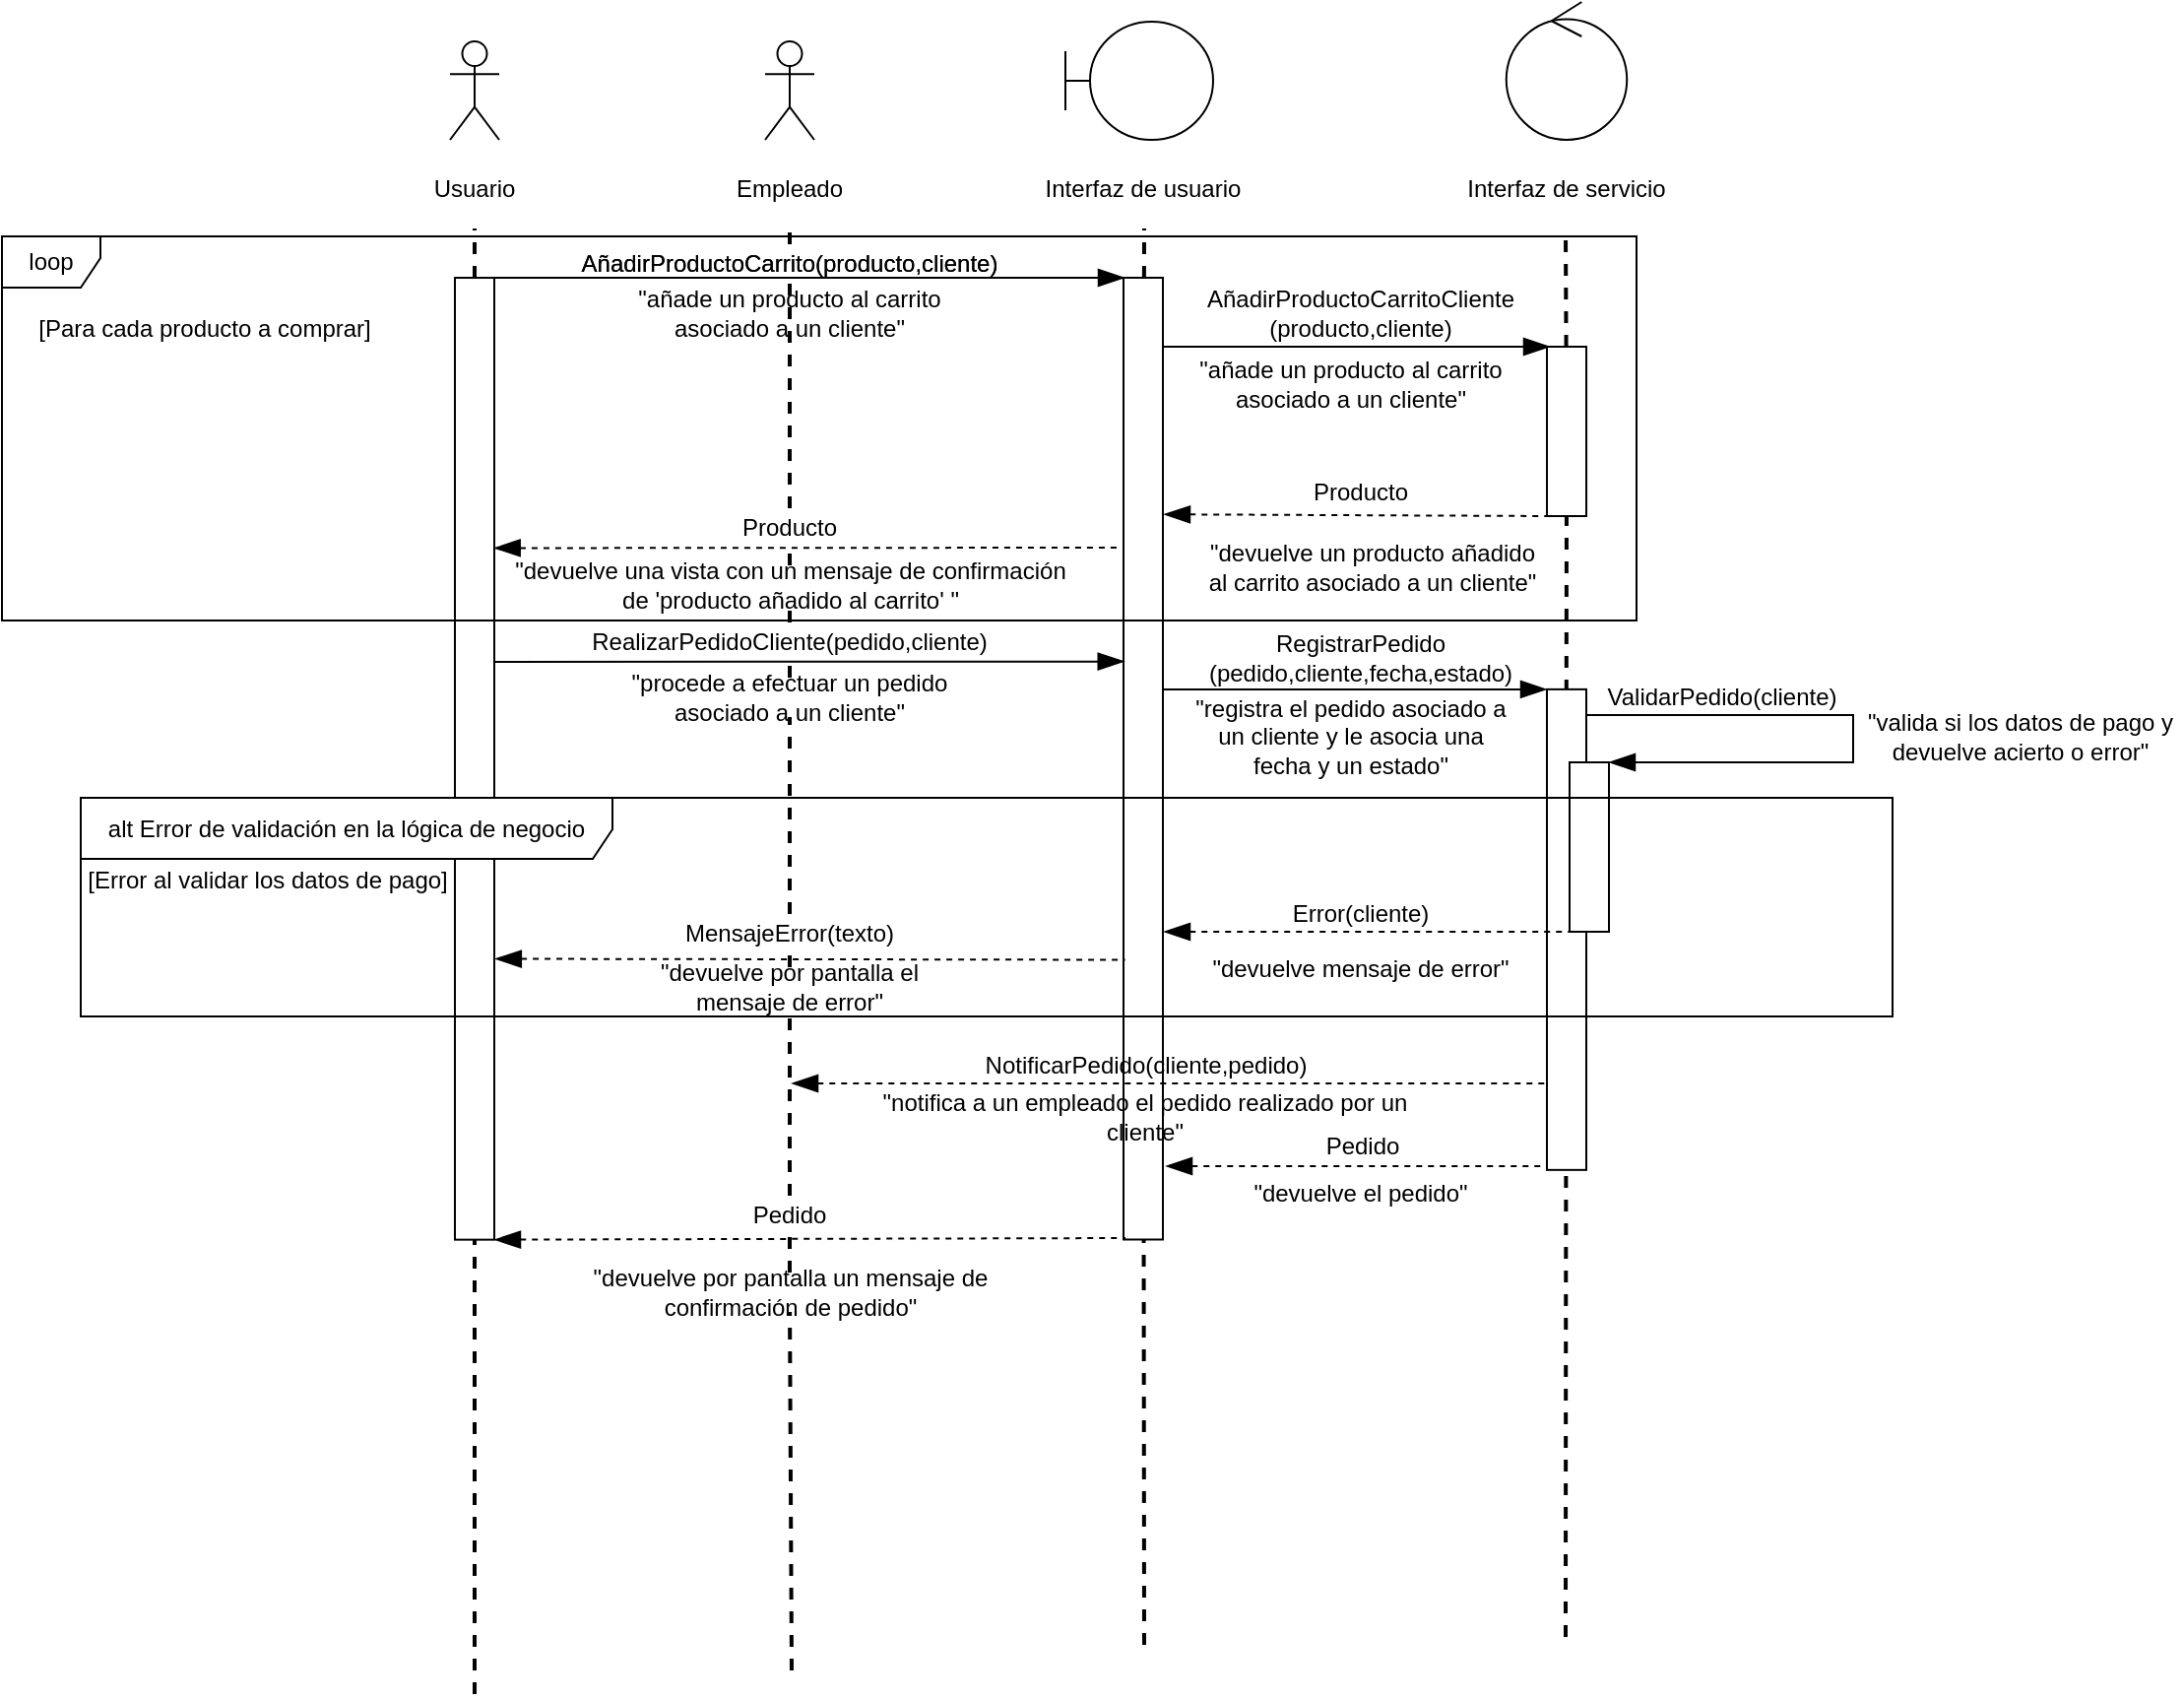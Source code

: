 <mxfile version="14.2.7" type="device"><diagram id="1qmKBlpoXgrcxfvQ_u8o" name="Page-1"><mxGraphModel dx="1822" dy="763" grid="0" gridSize="10" guides="1" tooltips="1" connect="1" arrows="1" fold="1" page="0" pageScale="1" pageWidth="827" pageHeight="1169" math="0" shadow="0"><root><mxCell id="0"/><mxCell id="1" parent="0"/><mxCell id="NJAteWP8aEL5vuaCSPf6-16" value="" style="group" parent="1" vertex="1" connectable="0"><mxGeometry x="440" y="25" width="109" height="105" as="geometry"/></mxCell><mxCell id="NJAteWP8aEL5vuaCSPf6-3" value="" style="ellipse;shape=umlControl;whiteSpace=wrap;html=1;" parent="NJAteWP8aEL5vuaCSPf6-16" vertex="1"><mxGeometry x="23.88" width="61.25" height="70" as="geometry"/></mxCell><mxCell id="NJAteWP8aEL5vuaCSPf6-8" value="Interfaz de servicio" style="text;html=1;strokeColor=none;fillColor=none;align=center;verticalAlign=middle;whiteSpace=wrap;rounded=0;fontColor=none;" parent="NJAteWP8aEL5vuaCSPf6-16" vertex="1"><mxGeometry y="85" width="109" height="20" as="geometry"/></mxCell><mxCell id="NJAteWP8aEL5vuaCSPf6-17" value="" style="group" parent="1" vertex="1" connectable="0"><mxGeometry x="240" y="35" width="216" height="95" as="geometry"/></mxCell><mxCell id="NJAteWP8aEL5vuaCSPf6-2" value="" style="shape=umlBoundary;whiteSpace=wrap;html=1;" parent="NJAteWP8aEL5vuaCSPf6-17" vertex="1"><mxGeometry width="75" height="60" as="geometry"/></mxCell><mxCell id="NJAteWP8aEL5vuaCSPf6-7" value="Interfaz de usuario" style="text;html=1;strokeColor=none;fillColor=none;align=center;verticalAlign=middle;whiteSpace=wrap;rounded=0;fontColor=none;" parent="NJAteWP8aEL5vuaCSPf6-17" vertex="1"><mxGeometry x="-32.0" y="75" width="142.75" height="20" as="geometry"/></mxCell><mxCell id="NJAteWP8aEL5vuaCSPf6-18" value="" style="group" parent="1" vertex="1" connectable="0"><mxGeometry x="80" y="45" width="40" height="85" as="geometry"/></mxCell><mxCell id="NJAteWP8aEL5vuaCSPf6-1" value="Actor" style="shape=umlActor;verticalLabelPosition=bottom;verticalAlign=top;html=1;outlineConnect=0;noLabel=1;fontColor=none;" parent="NJAteWP8aEL5vuaCSPf6-18" vertex="1"><mxGeometry x="7.5" width="25" height="50" as="geometry"/></mxCell><mxCell id="NJAteWP8aEL5vuaCSPf6-6" value="Empleado" style="text;html=1;strokeColor=none;fillColor=none;align=center;verticalAlign=middle;whiteSpace=wrap;rounded=0;fontColor=none;" parent="NJAteWP8aEL5vuaCSPf6-18" vertex="1"><mxGeometry y="65" width="40" height="20" as="geometry"/></mxCell><mxCell id="NJAteWP8aEL5vuaCSPf6-19" value="" style="endArrow=none;dashed=1;html=1;fontColor=none;strokeWidth=2;" parent="1" source="NJAteWP8aEL5vuaCSPf6-34" edge="1"><mxGeometry width="50" height="50" relative="1" as="geometry"><mxPoint x="100" y="884" as="sourcePoint"/><mxPoint x="100" y="140" as="targetPoint"/></mxGeometry></mxCell><mxCell id="NJAteWP8aEL5vuaCSPf6-20" value="" style="endArrow=none;dashed=1;html=1;fontColor=none;strokeWidth=2;" parent="1" source="NJAteWP8aEL5vuaCSPf6-30" edge="1"><mxGeometry width="50" height="50" relative="1" as="geometry"><mxPoint x="280" y="884" as="sourcePoint"/><mxPoint x="280" y="140" as="targetPoint"/></mxGeometry></mxCell><mxCell id="NJAteWP8aEL5vuaCSPf6-21" value="" style="endArrow=none;dashed=1;html=1;fontColor=none;strokeWidth=2;" parent="1" source="NJAteWP8aEL5vuaCSPf6-39" edge="1"><mxGeometry width="50" height="50" relative="1" as="geometry"><mxPoint x="494" y="884" as="sourcePoint"/><mxPoint x="494" y="140" as="targetPoint"/></mxGeometry></mxCell><mxCell id="NJAteWP8aEL5vuaCSPf6-25" value="" style="group" parent="1" vertex="1" connectable="0"><mxGeometry x="-80" y="45" width="40" height="85" as="geometry"/></mxCell><mxCell id="NJAteWP8aEL5vuaCSPf6-26" value="Actor" style="shape=umlActor;verticalLabelPosition=bottom;verticalAlign=top;html=1;outlineConnect=0;noLabel=1;fontColor=none;" parent="NJAteWP8aEL5vuaCSPf6-25" vertex="1"><mxGeometry x="7.5" width="25" height="50" as="geometry"/></mxCell><mxCell id="NJAteWP8aEL5vuaCSPf6-27" value="Usuario" style="text;html=1;strokeColor=none;fillColor=none;align=center;verticalAlign=middle;whiteSpace=wrap;rounded=0;fontColor=none;" parent="NJAteWP8aEL5vuaCSPf6-25" vertex="1"><mxGeometry y="65" width="40" height="20" as="geometry"/></mxCell><mxCell id="NJAteWP8aEL5vuaCSPf6-28" value="" style="endArrow=none;dashed=1;html=1;fontColor=none;strokeWidth=2;" parent="1" source="NJAteWP8aEL5vuaCSPf6-24" edge="1"><mxGeometry width="50" height="50" relative="1" as="geometry"><mxPoint x="-60" y="884" as="sourcePoint"/><mxPoint x="-60" y="140" as="targetPoint"/></mxGeometry></mxCell><mxCell id="NJAteWP8aEL5vuaCSPf6-24" value="" style="rounded=0;whiteSpace=wrap;html=1;fontColor=none;rotation=90;" parent="1" vertex="1"><mxGeometry x="-304.16" y="399.17" width="488.31" height="20" as="geometry"/></mxCell><mxCell id="NJAteWP8aEL5vuaCSPf6-29" value="" style="endArrow=none;dashed=1;html=1;fontColor=none;strokeWidth=2;" parent="1" target="NJAteWP8aEL5vuaCSPf6-24" edge="1"><mxGeometry width="50" height="50" relative="1" as="geometry"><mxPoint x="-60.0" y="884" as="sourcePoint"/><mxPoint x="-60.0" y="140" as="targetPoint"/></mxGeometry></mxCell><mxCell id="NJAteWP8aEL5vuaCSPf6-30" value="" style="rounded=0;whiteSpace=wrap;html=1;fontColor=none;rotation=90;" parent="1" vertex="1"><mxGeometry x="35.37" y="399.12" width="488.25" height="20" as="geometry"/></mxCell><mxCell id="NJAteWP8aEL5vuaCSPf6-31" value="" style="endArrow=none;dashed=1;html=1;fontColor=none;strokeWidth=2;" parent="1" target="NJAteWP8aEL5vuaCSPf6-30" edge="1"><mxGeometry width="50" height="50" relative="1" as="geometry"><mxPoint x="280" y="859" as="sourcePoint"/><mxPoint x="280" y="140" as="targetPoint"/></mxGeometry></mxCell><mxCell id="NJAteWP8aEL5vuaCSPf6-32" value="" style="endArrow=blockThin;html=1;strokeWidth=1;fontColor=none;endFill=1;endSize=11;" parent="1" edge="1"><mxGeometry width="50" height="50" relative="1" as="geometry"><mxPoint x="-50" y="165" as="sourcePoint"/><mxPoint x="270" y="165" as="targetPoint"/></mxGeometry></mxCell><mxCell id="NJAteWP8aEL5vuaCSPf6-34" value="AñadirProductoCarrito(producto,cliente)" style="text;html=1;strokeColor=none;fillColor=none;align=center;verticalAlign=middle;whiteSpace=wrap;rounded=0;fontColor=none;" parent="1" vertex="1"><mxGeometry x="80" y="148" width="40" height="20" as="geometry"/></mxCell><mxCell id="NJAteWP8aEL5vuaCSPf6-36" value="" style="endArrow=none;dashed=1;html=1;fontColor=none;strokeWidth=2;" parent="1" source="oBESD6vtSWRDdcgZk7qE-7" target="NJAteWP8aEL5vuaCSPf6-34" edge="1"><mxGeometry width="50" height="50" relative="1" as="geometry"><mxPoint x="100" y="884" as="sourcePoint"/><mxPoint x="100" y="140" as="targetPoint"/></mxGeometry></mxCell><mxCell id="NJAteWP8aEL5vuaCSPf6-39" value="" style="rounded=0;whiteSpace=wrap;html=1;fontColor=none;rotation=90;" parent="1" vertex="1"><mxGeometry x="451.51" y="233" width="86" height="20" as="geometry"/></mxCell><mxCell id="NJAteWP8aEL5vuaCSPf6-40" value="" style="endArrow=none;dashed=1;html=1;fontColor=none;strokeWidth=2;" parent="1" target="NJAteWP8aEL5vuaCSPf6-39" edge="1"><mxGeometry width="50" height="50" relative="1" as="geometry"><mxPoint x="494" y="855" as="sourcePoint"/><mxPoint x="494" y="140" as="targetPoint"/></mxGeometry></mxCell><mxCell id="NJAteWP8aEL5vuaCSPf6-41" value="AñadirProductoCarritoCliente&lt;br&gt;(producto,cliente)" style="text;html=1;strokeColor=none;fillColor=none;align=center;verticalAlign=middle;whiteSpace=wrap;rounded=0;fontColor=none;fontSize=12;" parent="1" vertex="1"><mxGeometry x="370" y="173" width="40" height="20" as="geometry"/></mxCell><mxCell id="NJAteWP8aEL5vuaCSPf6-44" value="" style="endArrow=blockThin;html=1;strokeWidth=1;fontColor=none;endFill=1;endSize=11;" parent="1" edge="1"><mxGeometry width="50" height="50" relative="1" as="geometry"><mxPoint x="290" y="200" as="sourcePoint"/><mxPoint x="486" y="200" as="targetPoint"/></mxGeometry></mxCell><mxCell id="NJAteWP8aEL5vuaCSPf6-46" value="" style="endArrow=none;html=1;strokeWidth=1;fontColor=none;endFill=0;endSize=11;startArrow=blockThin;startFill=1;startSize=11;dashed=1;exitX=0.246;exitY=-0.025;exitDx=0;exitDy=0;exitPerimeter=0;" parent="1" edge="1" source="NJAteWP8aEL5vuaCSPf6-30"><mxGeometry width="50" height="50" relative="1" as="geometry"><mxPoint x="296" y="286" as="sourcePoint"/><mxPoint x="485" y="286" as="targetPoint"/></mxGeometry></mxCell><mxCell id="NJAteWP8aEL5vuaCSPf6-49" value="Producto" style="text;html=1;strokeColor=none;fillColor=none;align=center;verticalAlign=middle;whiteSpace=wrap;rounded=0;fontSize=12;fontColor=none;" parent="1" vertex="1"><mxGeometry x="370" y="264" width="40" height="20" as="geometry"/></mxCell><mxCell id="NJAteWP8aEL5vuaCSPf6-50" value="" style="endArrow=blockThin;html=1;strokeWidth=1;fontColor=none;endFill=1;endSize=11;entryX=0.399;entryY=0.982;entryDx=0;entryDy=0;entryPerimeter=0;" parent="1" target="NJAteWP8aEL5vuaCSPf6-30" edge="1"><mxGeometry width="50" height="50" relative="1" as="geometry"><mxPoint x="-50" y="360" as="sourcePoint"/><mxPoint x="258" y="360" as="targetPoint"/></mxGeometry></mxCell><mxCell id="NJAteWP8aEL5vuaCSPf6-51" value="RealizarPedidoCliente(pedido,cliente)" style="text;html=1;strokeColor=none;fillColor=none;align=center;verticalAlign=middle;whiteSpace=wrap;rounded=0;fontSize=12;fontColor=none;" parent="1" vertex="1"><mxGeometry x="80" y="340" width="40" height="20" as="geometry"/></mxCell><mxCell id="NJAteWP8aEL5vuaCSPf6-52" value="" style="endArrow=none;dashed=1;html=1;fontColor=none;strokeWidth=2;" parent="1" source="oBESD6vtSWRDdcgZk7qE-13" target="NJAteWP8aEL5vuaCSPf6-51" edge="1"><mxGeometry width="50" height="50" relative="1" as="geometry"><mxPoint x="100" y="884" as="sourcePoint"/><mxPoint x="100" y="168" as="targetPoint"/></mxGeometry></mxCell><mxCell id="NJAteWP8aEL5vuaCSPf6-53" value="" style="endArrow=blockThin;html=1;strokeWidth=1;fontColor=none;endFill=1;endSize=11;entryX=0;entryY=1;entryDx=0;entryDy=0;" parent="1" target="NJAteWP8aEL5vuaCSPf6-54" edge="1"><mxGeometry width="50" height="50" relative="1" as="geometry"><mxPoint x="290" y="374" as="sourcePoint"/><mxPoint x="490" y="380" as="targetPoint"/></mxGeometry></mxCell><mxCell id="NJAteWP8aEL5vuaCSPf6-54" value="" style="rounded=0;whiteSpace=wrap;html=1;fontColor=none;rotation=90;" parent="1" vertex="1"><mxGeometry x="372.51" y="485.93" width="243.98" height="20" as="geometry"/></mxCell><mxCell id="NJAteWP8aEL5vuaCSPf6-55" value="RegistrarPedido&lt;br&gt;(pedido,cliente,fecha,estado)" style="text;html=1;strokeColor=none;fillColor=none;align=center;verticalAlign=middle;whiteSpace=wrap;rounded=0;fontSize=12;fontColor=none;" parent="1" vertex="1"><mxGeometry x="370" y="348" width="40" height="20" as="geometry"/></mxCell><mxCell id="NJAteWP8aEL5vuaCSPf6-56" value="" style="endArrow=blockThin;html=1;strokeWidth=1;fontColor=none;endFill=1;endSize=11;entryX=0;entryY=0;entryDx=0;entryDy=0;rounded=0;" parent="1" target="NJAteWP8aEL5vuaCSPf6-57" edge="1"><mxGeometry width="50" height="50" relative="1" as="geometry"><mxPoint x="505" y="387" as="sourcePoint"/><mxPoint x="640" y="450" as="targetPoint"/><Array as="points"><mxPoint x="640" y="387"/><mxPoint x="640" y="411"/></Array></mxGeometry></mxCell><mxCell id="NJAteWP8aEL5vuaCSPf6-57" value="" style="rounded=0;whiteSpace=wrap;html=1;fontColor=none;rotation=90;" parent="1" vertex="1"><mxGeometry x="463" y="444" width="86" height="20" as="geometry"/></mxCell><mxCell id="NJAteWP8aEL5vuaCSPf6-58" value="ValidarPedido(cliente)" style="text;html=1;align=center;verticalAlign=middle;resizable=0;points=[];autosize=1;fontSize=12;fontColor=none;" parent="1" vertex="1"><mxGeometry x="508" y="368" width="130" height="20" as="geometry"/></mxCell><mxCell id="NJAteWP8aEL5vuaCSPf6-62" value="" style="endArrow=none;html=1;strokeWidth=1;fontColor=none;endFill=0;endSize=11;startArrow=blockThin;startFill=1;startSize=11;dashed=1;exitX=0.68;exitY=-0.025;exitDx=0;exitDy=0;exitPerimeter=0;" parent="1" edge="1" source="NJAteWP8aEL5vuaCSPf6-30"><mxGeometry width="50" height="50" relative="1" as="geometry"><mxPoint x="297" y="497" as="sourcePoint"/><mxPoint x="496" y="497" as="targetPoint"/></mxGeometry></mxCell><mxCell id="NJAteWP8aEL5vuaCSPf6-48" value="[Para cada producto a comprar]" style="text;html=1;strokeColor=none;fillColor=none;align=center;verticalAlign=middle;whiteSpace=wrap;rounded=0;fontSize=12;fontColor=none;" parent="1" vertex="1"><mxGeometry x="-287" y="181" width="180" height="20" as="geometry"/></mxCell><mxCell id="NJAteWP8aEL5vuaCSPf6-60" value="[Error al validar los datos de pago]" style="text;html=1;strokeColor=none;fillColor=none;align=center;verticalAlign=middle;whiteSpace=wrap;rounded=0;fontSize=12;fontColor=none;" parent="1" vertex="1"><mxGeometry x="-260" y="461.25" width="190" height="20" as="geometry"/></mxCell><mxCell id="NJAteWP8aEL5vuaCSPf6-63" value="Error(cliente)" style="text;html=1;strokeColor=none;fillColor=none;align=center;verticalAlign=middle;whiteSpace=wrap;rounded=0;fontSize=12;fontColor=none;" parent="1" vertex="1"><mxGeometry x="370" y="478" width="40" height="20" as="geometry"/></mxCell><mxCell id="NJAteWP8aEL5vuaCSPf6-81" value="" style="endArrow=none;html=1;strokeWidth=1;fontColor=none;endFill=0;endSize=11;startArrow=blockThin;startFill=1;startSize=11;dashed=1;" parent="1" edge="1"><mxGeometry width="50" height="50" relative="1" as="geometry"><mxPoint x="101.02" y="574" as="sourcePoint"/><mxPoint x="484.02" y="574" as="targetPoint"/></mxGeometry></mxCell><mxCell id="NJAteWP8aEL5vuaCSPf6-83" value="NotificarPedido(cliente,pedido)" style="text;html=1;strokeColor=none;fillColor=none;align=center;verticalAlign=middle;whiteSpace=wrap;rounded=0;fontSize=12;fontColor=none;" parent="1" vertex="1"><mxGeometry x="260.52" y="555" width="40" height="20" as="geometry"/></mxCell><mxCell id="NJAteWP8aEL5vuaCSPf6-84" value="" style="endArrow=none;html=1;strokeWidth=1;fontColor=none;endFill=0;endSize=11;startArrow=blockThin;startFill=1;startSize=11;dashed=1;" parent="1" edge="1"><mxGeometry width="50" height="50" relative="1" as="geometry"><mxPoint x="291.02" y="616" as="sourcePoint"/><mxPoint x="484.02" y="616" as="targetPoint"/></mxGeometry></mxCell><mxCell id="NJAteWP8aEL5vuaCSPf6-85" value="Pedido" style="text;html=1;strokeColor=none;fillColor=none;align=center;verticalAlign=middle;whiteSpace=wrap;rounded=0;fontSize=12;fontColor=none;" parent="1" vertex="1"><mxGeometry x="371.02" y="596" width="40" height="20" as="geometry"/></mxCell><mxCell id="NJAteWP8aEL5vuaCSPf6-86" value="" style="endArrow=none;html=1;strokeWidth=1;fontColor=none;endFill=0;endSize=11;startArrow=blockThin;startFill=1;startSize=11;dashed=1;entryX=1;entryY=1;entryDx=0;entryDy=0;exitX=1;exitY=0;exitDx=0;exitDy=0;" parent="1" source="NJAteWP8aEL5vuaCSPf6-24" edge="1"><mxGeometry width="50" height="50" relative="1" as="geometry"><mxPoint x="-48.98" y="651.63" as="sourcePoint"/><mxPoint x="270.52" y="652.5" as="targetPoint"/></mxGeometry></mxCell><mxCell id="NJAteWP8aEL5vuaCSPf6-87" value="Pedido" style="text;html=1;strokeColor=none;fillColor=none;align=center;verticalAlign=middle;whiteSpace=wrap;rounded=0;fontSize=12;fontColor=none;" parent="1" vertex="1"><mxGeometry x="80" y="631" width="40" height="20" as="geometry"/></mxCell><mxCell id="NJAteWP8aEL5vuaCSPf6-88" value="" style="endArrow=none;dashed=1;html=1;fontColor=none;strokeWidth=2;" parent="1" target="NJAteWP8aEL5vuaCSPf6-87" edge="1" source="oBESD6vtSWRDdcgZk7qE-26"><mxGeometry width="50" height="50" relative="1" as="geometry"><mxPoint x="101" y="872" as="sourcePoint"/><mxPoint x="100" y="360" as="targetPoint"/></mxGeometry></mxCell><mxCell id="oBESD6vtSWRDdcgZk7qE-1" value="AñadirProductoCarrito(producto,cliente)" style="text;html=1;strokeColor=none;fillColor=none;align=center;verticalAlign=middle;whiteSpace=wrap;rounded=0;fontColor=none;" vertex="1" parent="1"><mxGeometry x="80" y="148" width="40" height="20" as="geometry"/></mxCell><mxCell id="oBESD6vtSWRDdcgZk7qE-3" value="&quot;añade un producto al carrito asociado a un cliente&quot;" style="text;html=1;strokeColor=none;fillColor=none;align=center;verticalAlign=middle;whiteSpace=wrap;rounded=0;fontColor=none;" vertex="1" parent="1"><mxGeometry x="1" y="173" width="198" height="20" as="geometry"/></mxCell><mxCell id="oBESD6vtSWRDdcgZk7qE-4" value="&quot;añade un producto al carrito asociado a un cliente&quot;" style="text;html=1;strokeColor=none;fillColor=none;align=center;verticalAlign=middle;whiteSpace=wrap;rounded=0;fontColor=none;" vertex="1" parent="1"><mxGeometry x="286.02" y="209" width="198" height="20" as="geometry"/></mxCell><mxCell id="oBESD6vtSWRDdcgZk7qE-5" value="&quot;devuelve un producto añadido al carrito asociado a un cliente&quot;" style="text;html=1;strokeColor=none;fillColor=none;align=center;verticalAlign=middle;whiteSpace=wrap;rounded=0;fontColor=none;" vertex="1" parent="1"><mxGeometry x="311" y="302" width="170" height="20" as="geometry"/></mxCell><mxCell id="oBESD6vtSWRDdcgZk7qE-6" value="" style="endArrow=none;html=1;strokeWidth=1;fontColor=none;endFill=0;endSize=11;startArrow=blockThin;startFill=1;startSize=11;dashed=1;exitX=0.281;exitY=0.007;exitDx=0;exitDy=0;exitPerimeter=0;" edge="1" parent="1" source="NJAteWP8aEL5vuaCSPf6-24"><mxGeometry width="50" height="50" relative="1" as="geometry"><mxPoint x="-35" y="302" as="sourcePoint"/><mxPoint x="266.31" y="302" as="targetPoint"/></mxGeometry></mxCell><mxCell id="oBESD6vtSWRDdcgZk7qE-8" value="&quot;devuelve una vista con un mensaje de confirmación de 'producto añadido al carrito' &quot;" style="text;html=1;strokeColor=none;fillColor=none;align=center;verticalAlign=middle;whiteSpace=wrap;rounded=0;fontColor=none;" vertex="1" parent="1"><mxGeometry x="-43.49" y="311" width="286.98" height="20" as="geometry"/></mxCell><mxCell id="oBESD6vtSWRDdcgZk7qE-12" value="" style="endArrow=none;dashed=1;html=1;fontColor=none;strokeWidth=2;" edge="1" parent="1" source="NJAteWP8aEL5vuaCSPf6-51" target="oBESD6vtSWRDdcgZk7qE-8"><mxGeometry width="50" height="50" relative="1" as="geometry"><mxPoint x="100" y="340" as="sourcePoint"/><mxPoint x="100" y="168" as="targetPoint"/></mxGeometry></mxCell><mxCell id="oBESD6vtSWRDdcgZk7qE-13" value="&quot;procede a efectuar un pedido asociado a un cliente&quot;" style="text;html=1;strokeColor=none;fillColor=none;align=center;verticalAlign=middle;whiteSpace=wrap;rounded=0;fontColor=none;" vertex="1" parent="1"><mxGeometry x="18" y="368" width="164" height="20" as="geometry"/></mxCell><mxCell id="oBESD6vtSWRDdcgZk7qE-14" value="" style="endArrow=none;dashed=1;html=1;fontColor=none;strokeWidth=2;" edge="1" parent="1" source="oBESD6vtSWRDdcgZk7qE-19" target="oBESD6vtSWRDdcgZk7qE-13"><mxGeometry width="50" height="50" relative="1" as="geometry"><mxPoint x="100" y="800" as="sourcePoint"/><mxPoint x="100" y="360" as="targetPoint"/></mxGeometry></mxCell><mxCell id="oBESD6vtSWRDdcgZk7qE-15" value="&quot;registra el pedido asociado a un cliente y le asocia una fecha y un estado&quot;" style="text;html=1;strokeColor=none;fillColor=none;align=center;verticalAlign=middle;whiteSpace=wrap;rounded=0;fontColor=none;" vertex="1" parent="1"><mxGeometry x="303.02" y="388" width="164" height="20" as="geometry"/></mxCell><mxCell id="oBESD6vtSWRDdcgZk7qE-16" value="&quot;valida si los datos de pago y devuelve acierto o error&quot;" style="text;html=1;strokeColor=none;fillColor=none;align=center;verticalAlign=middle;whiteSpace=wrap;rounded=0;fontColor=none;" vertex="1" parent="1"><mxGeometry x="643" y="388" width="164" height="20" as="geometry"/></mxCell><mxCell id="oBESD6vtSWRDdcgZk7qE-17" value="&quot;devuelve mensaje de error&quot;" style="text;html=1;strokeColor=none;fillColor=none;align=center;verticalAlign=middle;whiteSpace=wrap;rounded=0;fontColor=none;" vertex="1" parent="1"><mxGeometry x="308" y="505.75" width="164" height="20" as="geometry"/></mxCell><mxCell id="oBESD6vtSWRDdcgZk7qE-18" value="" style="endArrow=none;html=1;strokeWidth=1;fontColor=none;endFill=0;endSize=11;startArrow=blockThin;startFill=1;startSize=11;dashed=1;exitX=0.708;exitY=-0.022;exitDx=0;exitDy=0;exitPerimeter=0;" edge="1" parent="1" source="NJAteWP8aEL5vuaCSPf6-24"><mxGeometry width="50" height="50" relative="1" as="geometry"><mxPoint x="-42" y="511" as="sourcePoint"/><mxPoint x="270.31" y="511.25" as="targetPoint"/></mxGeometry></mxCell><mxCell id="oBESD6vtSWRDdcgZk7qE-20" value="&quot;devuelve por pantalla el mensaje de error&quot;" style="text;html=1;strokeColor=none;fillColor=none;align=center;verticalAlign=middle;whiteSpace=wrap;rounded=0;fontColor=none;" vertex="1" parent="1"><mxGeometry x="18" y="515" width="164" height="20" as="geometry"/></mxCell><mxCell id="oBESD6vtSWRDdcgZk7qE-21" value="" style="endArrow=none;dashed=1;html=1;fontColor=none;strokeWidth=2;" edge="1" parent="1" source="NJAteWP8aEL5vuaCSPf6-87" target="oBESD6vtSWRDdcgZk7qE-20"><mxGeometry width="50" height="50" relative="1" as="geometry"><mxPoint x="100" y="800" as="sourcePoint"/><mxPoint x="100" y="388" as="targetPoint"/></mxGeometry></mxCell><mxCell id="oBESD6vtSWRDdcgZk7qE-19" value="MensajeError(texto)" style="text;html=1;strokeColor=none;fillColor=none;align=center;verticalAlign=middle;whiteSpace=wrap;rounded=0;fontSize=12;fontColor=none;" vertex="1" parent="1"><mxGeometry x="80" y="488" width="40" height="20" as="geometry"/></mxCell><mxCell id="oBESD6vtSWRDdcgZk7qE-22" value="" style="endArrow=none;dashed=1;html=1;fontColor=none;strokeWidth=2;" edge="1" parent="1" source="oBESD6vtSWRDdcgZk7qE-20" target="oBESD6vtSWRDdcgZk7qE-19"><mxGeometry width="50" height="50" relative="1" as="geometry"><mxPoint x="100" y="515" as="sourcePoint"/><mxPoint x="100" y="388" as="targetPoint"/></mxGeometry></mxCell><mxCell id="oBESD6vtSWRDdcgZk7qE-23" value="&quot;notifica a un empleado el pedido realizado por un cliente&quot;" style="text;html=1;strokeColor=none;fillColor=none;align=center;verticalAlign=middle;whiteSpace=wrap;rounded=0;fontColor=none;" vertex="1" parent="1"><mxGeometry x="139.02" y="581" width="283" height="20" as="geometry"/></mxCell><mxCell id="oBESD6vtSWRDdcgZk7qE-25" value="&quot;devuelve el pedido&quot;" style="text;html=1;strokeColor=none;fillColor=none;align=center;verticalAlign=middle;whiteSpace=wrap;rounded=0;fontColor=none;" vertex="1" parent="1"><mxGeometry x="324.86" y="620" width="130.27" height="20" as="geometry"/></mxCell><mxCell id="oBESD6vtSWRDdcgZk7qE-26" value="&quot;devuelve por pantalla un mensaje de confirmación de pedido&quot;" style="text;html=1;strokeColor=none;fillColor=none;align=center;verticalAlign=middle;whiteSpace=wrap;rounded=0;fontColor=none;" vertex="1" parent="1"><mxGeometry x="-21.32" y="670" width="242.63" height="20" as="geometry"/></mxCell><mxCell id="oBESD6vtSWRDdcgZk7qE-28" value="" style="endArrow=none;dashed=1;html=1;fontColor=none;strokeWidth=2;" edge="1" parent="1" target="oBESD6vtSWRDdcgZk7qE-26"><mxGeometry width="50" height="50" relative="1" as="geometry"><mxPoint x="101" y="872" as="sourcePoint"/><mxPoint x="100.043" y="651" as="targetPoint"/></mxGeometry></mxCell><mxCell id="NJAteWP8aEL5vuaCSPf6-59" value="alt Error de validación en la lógica de negocio" style="shape=umlFrame;whiteSpace=wrap;html=1;fontSize=12;fontColor=none;width=270;height=31;" parent="1" vertex="1"><mxGeometry x="-260" y="429" width="920" height="111" as="geometry"/></mxCell><mxCell id="oBESD6vtSWRDdcgZk7qE-7" value="Producto" style="text;html=1;strokeColor=none;fillColor=none;align=center;verticalAlign=middle;whiteSpace=wrap;rounded=0;fontSize=12;fontColor=none;" vertex="1" parent="1"><mxGeometry x="80" y="282" width="40" height="20" as="geometry"/></mxCell><mxCell id="oBESD6vtSWRDdcgZk7qE-29" value="" style="endArrow=none;dashed=1;html=1;fontColor=none;strokeWidth=2;" edge="1" parent="1" source="oBESD6vtSWRDdcgZk7qE-8" target="oBESD6vtSWRDdcgZk7qE-7"><mxGeometry width="50" height="50" relative="1" as="geometry"><mxPoint x="100" y="311" as="sourcePoint"/><mxPoint x="100" y="168" as="targetPoint"/></mxGeometry></mxCell><mxCell id="NJAteWP8aEL5vuaCSPf6-47" value="loop" style="shape=umlFrame;whiteSpace=wrap;html=1;fontSize=12;fontColor=none;width=50;height=26;" parent="1" vertex="1"><mxGeometry x="-300" y="144" width="830" height="195" as="geometry"/></mxCell></root></mxGraphModel></diagram></mxfile>